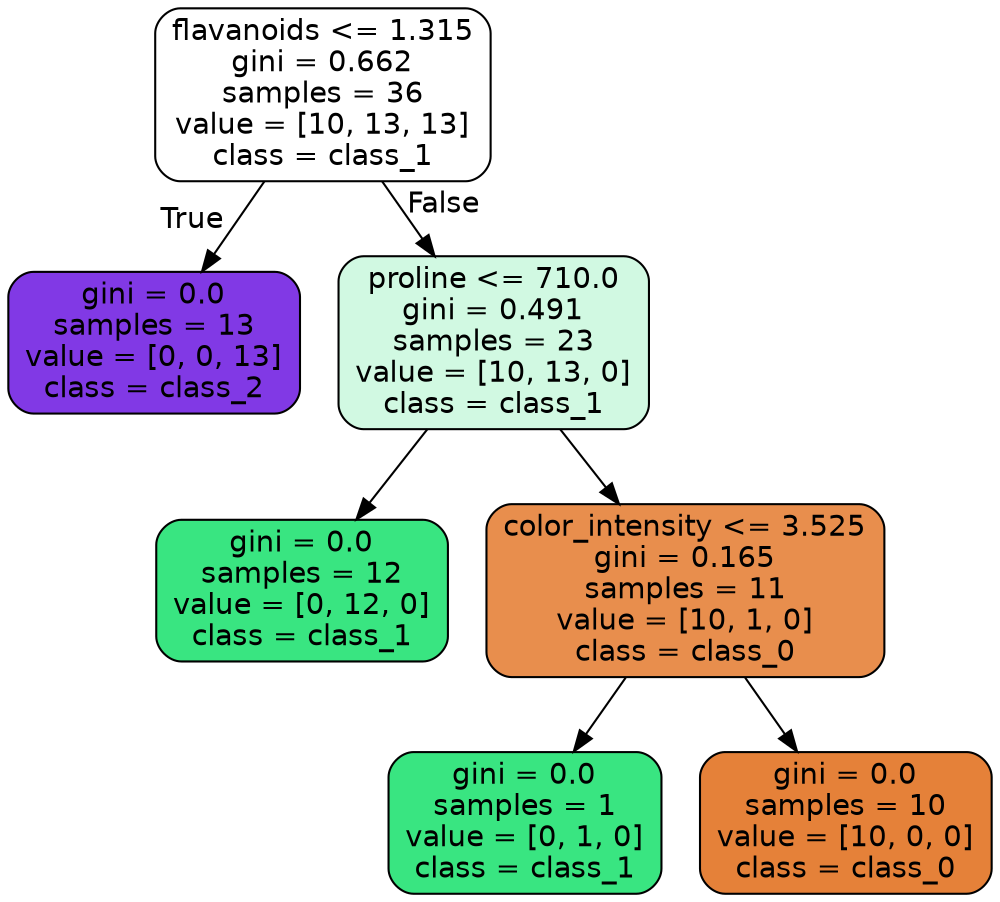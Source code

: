 digraph Tree {
node [shape=box, style="filled, rounded", color="black", fontname=helvetica] ;
edge [fontname=helvetica] ;
0 [label="flavanoids <= 1.315\ngini = 0.662\nsamples = 36\nvalue = [10, 13, 13]\nclass = class_1", fillcolor="#ffffff"] ;
1 [label="gini = 0.0\nsamples = 13\nvalue = [0, 0, 13]\nclass = class_2", fillcolor="#8139e5"] ;
0 -> 1 [labeldistance=2.5, labelangle=45, headlabel="True"] ;
2 [label="proline <= 710.0\ngini = 0.491\nsamples = 23\nvalue = [10, 13, 0]\nclass = class_1", fillcolor="#d1f9e2"] ;
0 -> 2 [labeldistance=2.5, labelangle=-45, headlabel="False"] ;
3 [label="gini = 0.0\nsamples = 12\nvalue = [0, 12, 0]\nclass = class_1", fillcolor="#39e581"] ;
2 -> 3 ;
4 [label="color_intensity <= 3.525\ngini = 0.165\nsamples = 11\nvalue = [10, 1, 0]\nclass = class_0", fillcolor="#e88e4d"] ;
2 -> 4 ;
5 [label="gini = 0.0\nsamples = 1\nvalue = [0, 1, 0]\nclass = class_1", fillcolor="#39e581"] ;
4 -> 5 ;
6 [label="gini = 0.0\nsamples = 10\nvalue = [10, 0, 0]\nclass = class_0", fillcolor="#e58139"] ;
4 -> 6 ;
}